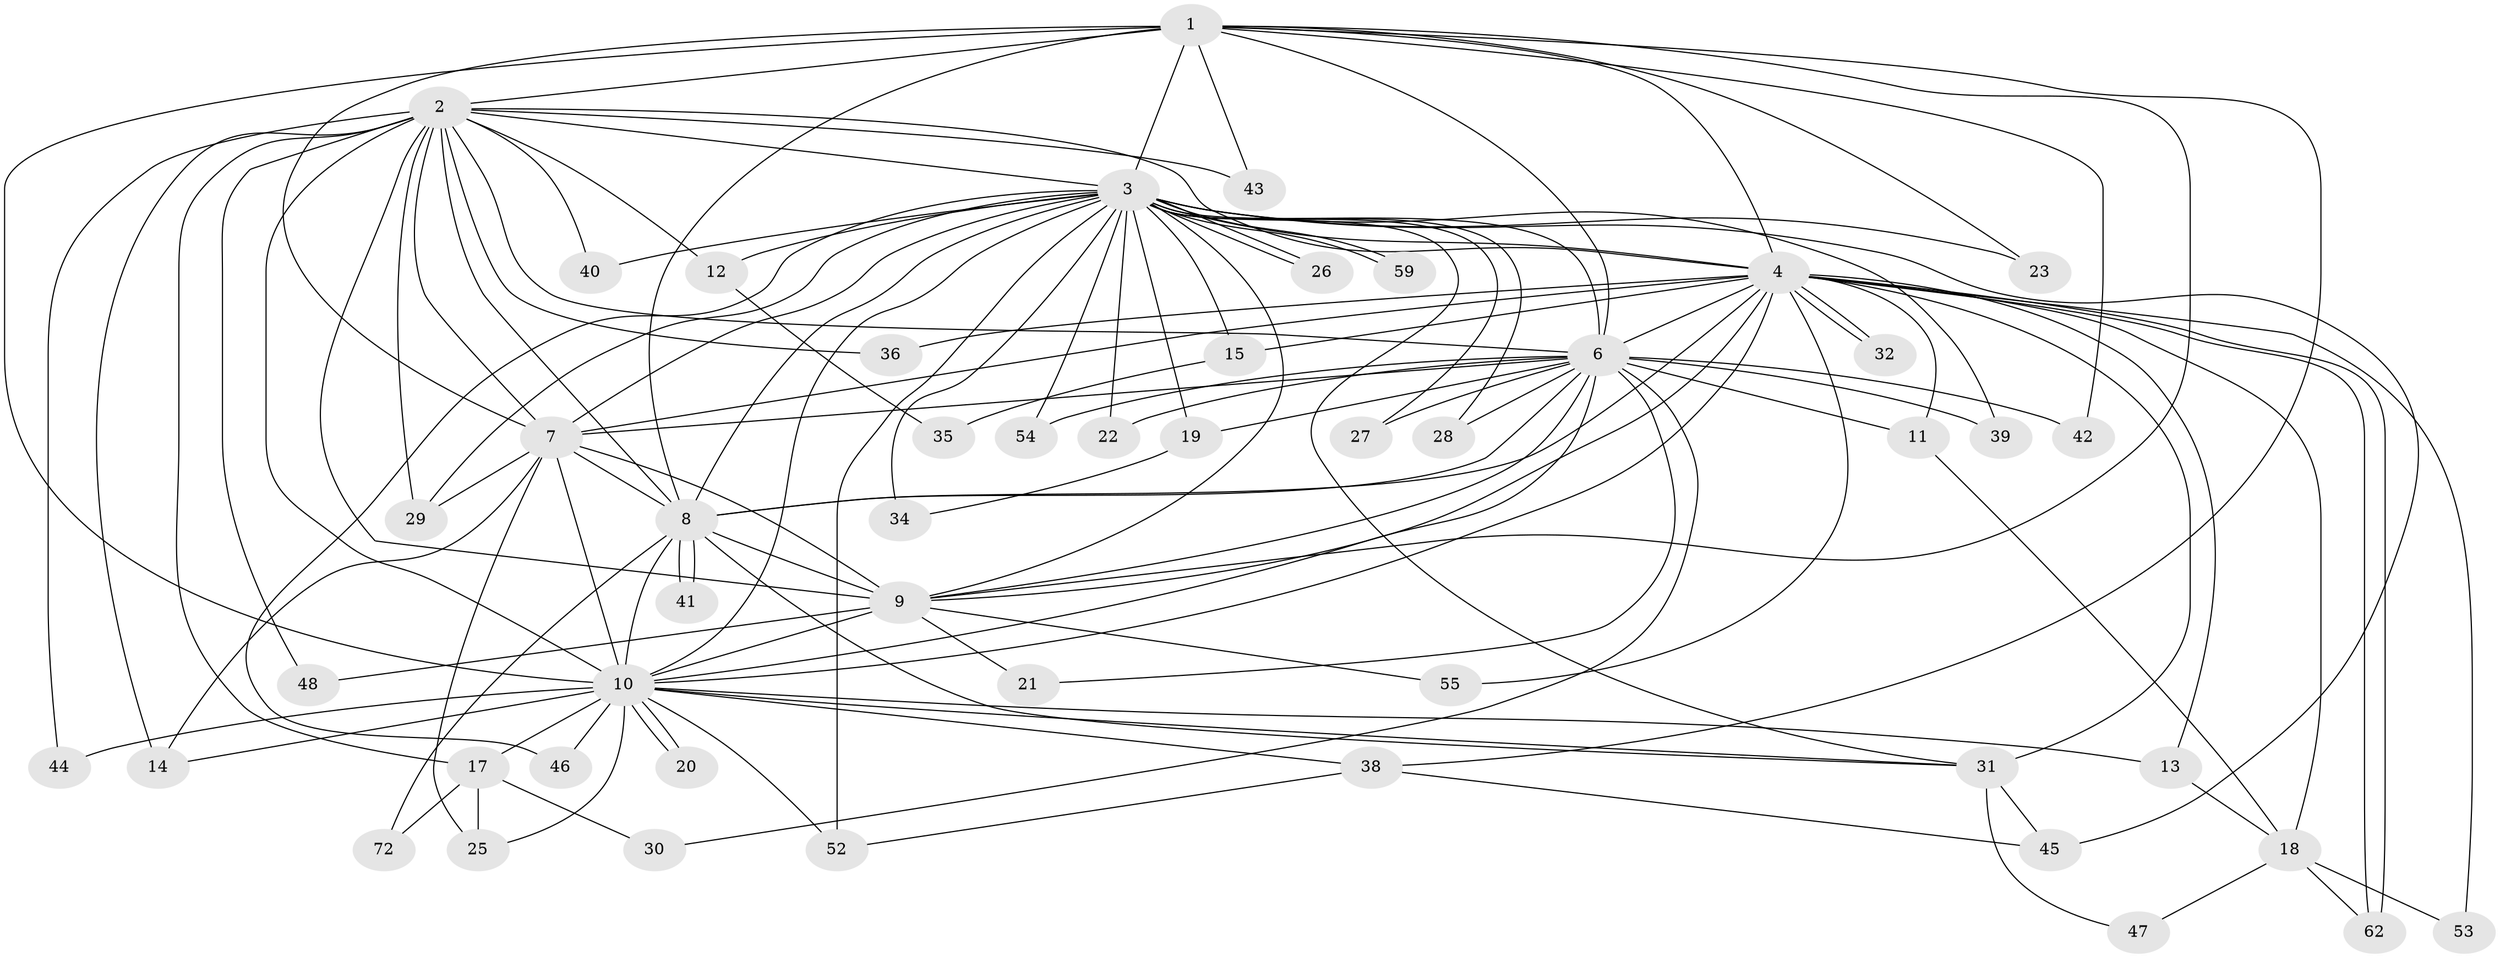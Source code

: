 // original degree distribution, {14: 0.027777777777777776, 16: 0.013888888888888888, 33: 0.013888888888888888, 23: 0.013888888888888888, 13: 0.041666666666666664, 22: 0.027777777777777776, 3: 0.18055555555555555, 4: 0.05555555555555555, 5: 0.027777777777777776, 6: 0.013888888888888888, 2: 0.5833333333333334}
// Generated by graph-tools (version 1.1) at 2025/17/03/04/25 18:17:28]
// undirected, 50 vertices, 127 edges
graph export_dot {
graph [start="1"]
  node [color=gray90,style=filled];
  1;
  2 [super="+5"];
  3;
  4;
  6 [super="+33"];
  7 [super="+68+51+56"];
  8;
  9;
  10 [super="+69+50+37+49+16"];
  11;
  12;
  13;
  14;
  15;
  17;
  18 [super="+24"];
  19 [super="+63"];
  20;
  21;
  22;
  23;
  25;
  26;
  27;
  28;
  29;
  30;
  31 [super="+57"];
  32;
  34 [super="+70"];
  35;
  36;
  38;
  39;
  40;
  41;
  42;
  43;
  44;
  45;
  46;
  47;
  48;
  52 [super="+58"];
  53;
  54;
  55;
  59;
  62 [super="+65"];
  72;
  1 -- 2 [weight=2];
  1 -- 3;
  1 -- 4;
  1 -- 6;
  1 -- 7;
  1 -- 8;
  1 -- 9;
  1 -- 10 [weight=2];
  1 -- 23;
  1 -- 38;
  1 -- 42;
  1 -- 43;
  2 -- 3 [weight=3];
  2 -- 4 [weight=2];
  2 -- 6 [weight=2];
  2 -- 7 [weight=2];
  2 -- 8 [weight=2];
  2 -- 9 [weight=2];
  2 -- 10 [weight=3];
  2 -- 12;
  2 -- 14;
  2 -- 29;
  2 -- 40;
  2 -- 43;
  2 -- 48;
  2 -- 36;
  2 -- 44;
  2 -- 17;
  3 -- 4;
  3 -- 6 [weight=2];
  3 -- 7;
  3 -- 8;
  3 -- 9;
  3 -- 10 [weight=2];
  3 -- 12;
  3 -- 15;
  3 -- 19;
  3 -- 22;
  3 -- 23;
  3 -- 26;
  3 -- 26;
  3 -- 27;
  3 -- 28;
  3 -- 29;
  3 -- 31;
  3 -- 34 [weight=2];
  3 -- 39;
  3 -- 40;
  3 -- 45;
  3 -- 46;
  3 -- 52;
  3 -- 54;
  3 -- 59;
  3 -- 59;
  4 -- 6;
  4 -- 7 [weight=2];
  4 -- 8;
  4 -- 9;
  4 -- 10;
  4 -- 11;
  4 -- 13;
  4 -- 15;
  4 -- 31 [weight=2];
  4 -- 32;
  4 -- 32;
  4 -- 36;
  4 -- 53;
  4 -- 55;
  4 -- 62;
  4 -- 62;
  4 -- 18;
  6 -- 7;
  6 -- 8;
  6 -- 9;
  6 -- 10 [weight=2];
  6 -- 11;
  6 -- 19 [weight=2];
  6 -- 21;
  6 -- 22;
  6 -- 27;
  6 -- 28;
  6 -- 30;
  6 -- 39;
  6 -- 42;
  6 -- 54;
  7 -- 8;
  7 -- 9 [weight=2];
  7 -- 10 [weight=2];
  7 -- 14;
  7 -- 25;
  7 -- 29;
  8 -- 9;
  8 -- 10;
  8 -- 41;
  8 -- 41;
  8 -- 72;
  8 -- 31;
  9 -- 10;
  9 -- 21;
  9 -- 48;
  9 -- 55;
  10 -- 13;
  10 -- 17;
  10 -- 20;
  10 -- 20;
  10 -- 38;
  10 -- 44;
  10 -- 46;
  10 -- 52;
  10 -- 31;
  10 -- 14;
  10 -- 25;
  11 -- 18;
  12 -- 35;
  13 -- 18;
  15 -- 35;
  17 -- 25;
  17 -- 30;
  17 -- 72;
  18 -- 47;
  18 -- 53;
  18 -- 62;
  19 -- 34;
  31 -- 47;
  31 -- 45;
  38 -- 45;
  38 -- 52;
}
